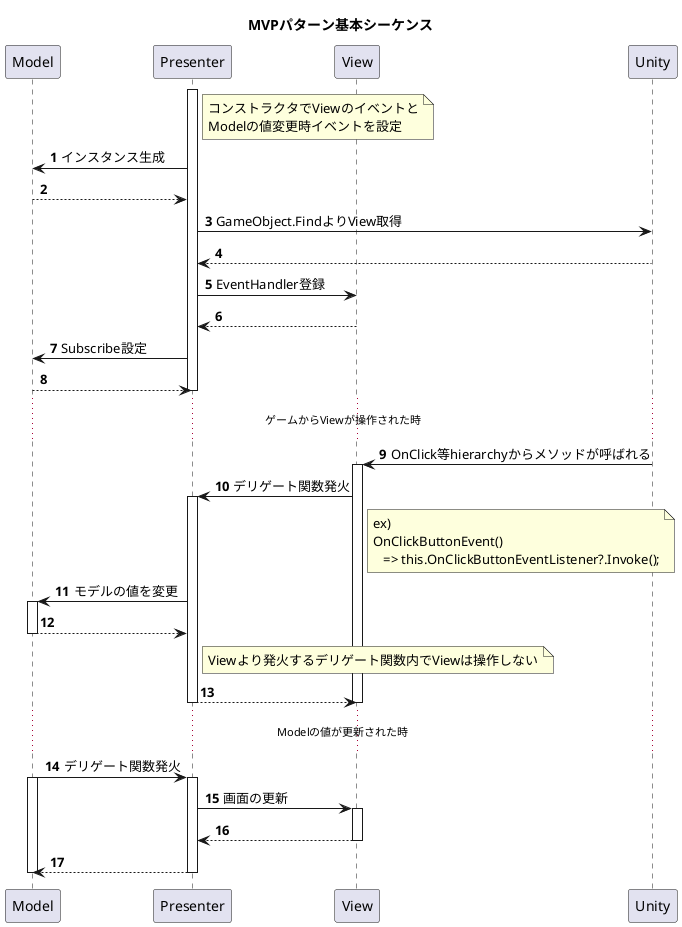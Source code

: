 @startuml

title MVPパターン基本シーケンス
autonumber

participant Model
participant Presenter
participant View
participant Unity

activate Presenter
note right of Presenter
コンストラクタでViewのイベントと
Modelの値変更時イベントを設定
end note

Presenter -> Model : インスタンス生成
Presenter <-- Model
Presenter -> Unity : GameObject.FindよりView取得
Presenter <-- Unity
Presenter -> View : EventHandler登録
Presenter <-- View
Presenter -> Model : Subscribe設定
Presenter <-- Model

deactivate Presenter

... ゲームからViewが操作された時 ...

Unity -> View : OnClick等hierarchyからメソッドが呼ばれる
activate View
View -> Presenter : デリゲート関数発火
note right of View
ex) 
OnClickButtonEvent()
   => this.OnClickButtonEventListener?.Invoke();
end note
activate Presenter
Presenter -> Model : モデルの値を変更
activate Model
Presenter <-- Model
deactivate Model
note right of Presenter
Viewより発火するデリゲート関数内でViewは操作しない
end note
View <-- Presenter
deactivate Presenter
deactivate View

... Modelの値が更新された時 ...

Model -> Presenter : デリゲート関数発火
activate Model
activate Presenter
Presenter -> View : 画面の更新
activate View
Presenter <-- View
deactivate View
Model <-- Presenter
deactivate Presenter
deactivate Model
@enduml